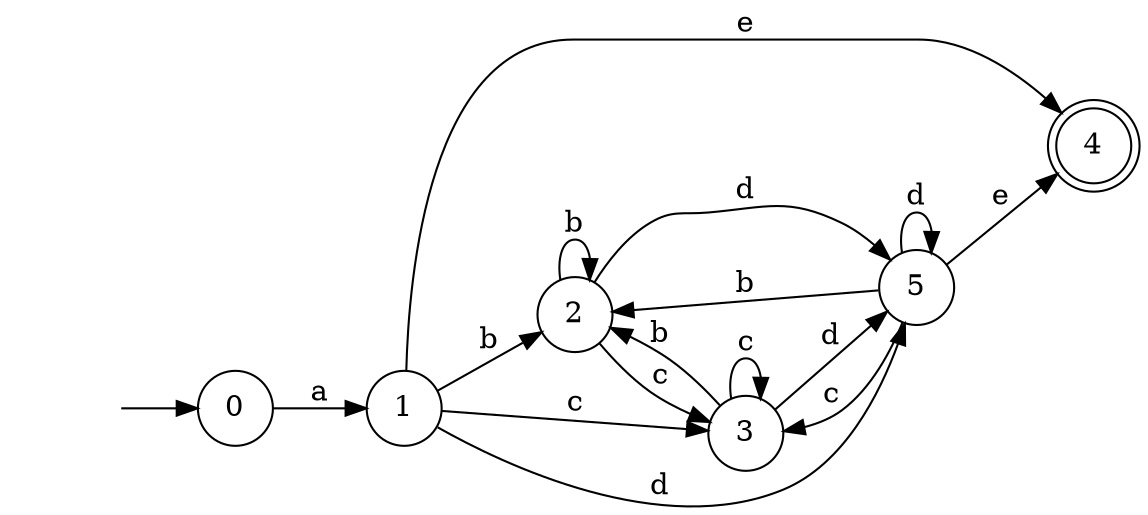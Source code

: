 digraph AFD {
    rankdir=LR;
    node [shape=circle];
    start [shape=none, label=""];
    start -> 0;
    4 [shape=doublecircle];
    0 -> 1 [label="a"];
    1 -> 2 [label="b"];
    1 -> 3 [label="c"];
    1 -> 4 [label="e"];
    1 -> 5 [label="d"];
    2 -> 2 [label="b"];
    2 -> 3 [label="c"];
    2 -> 5 [label="d"];
    3 -> 2 [label="b"];
    3 -> 3 [label="c"];
    3 -> 5 [label="d"];
    5 -> 2 [label="b"];
    5 -> 3 [label="c"];
    5 -> 4 [label="e"];
    5 -> 5 [label="d"];
}

